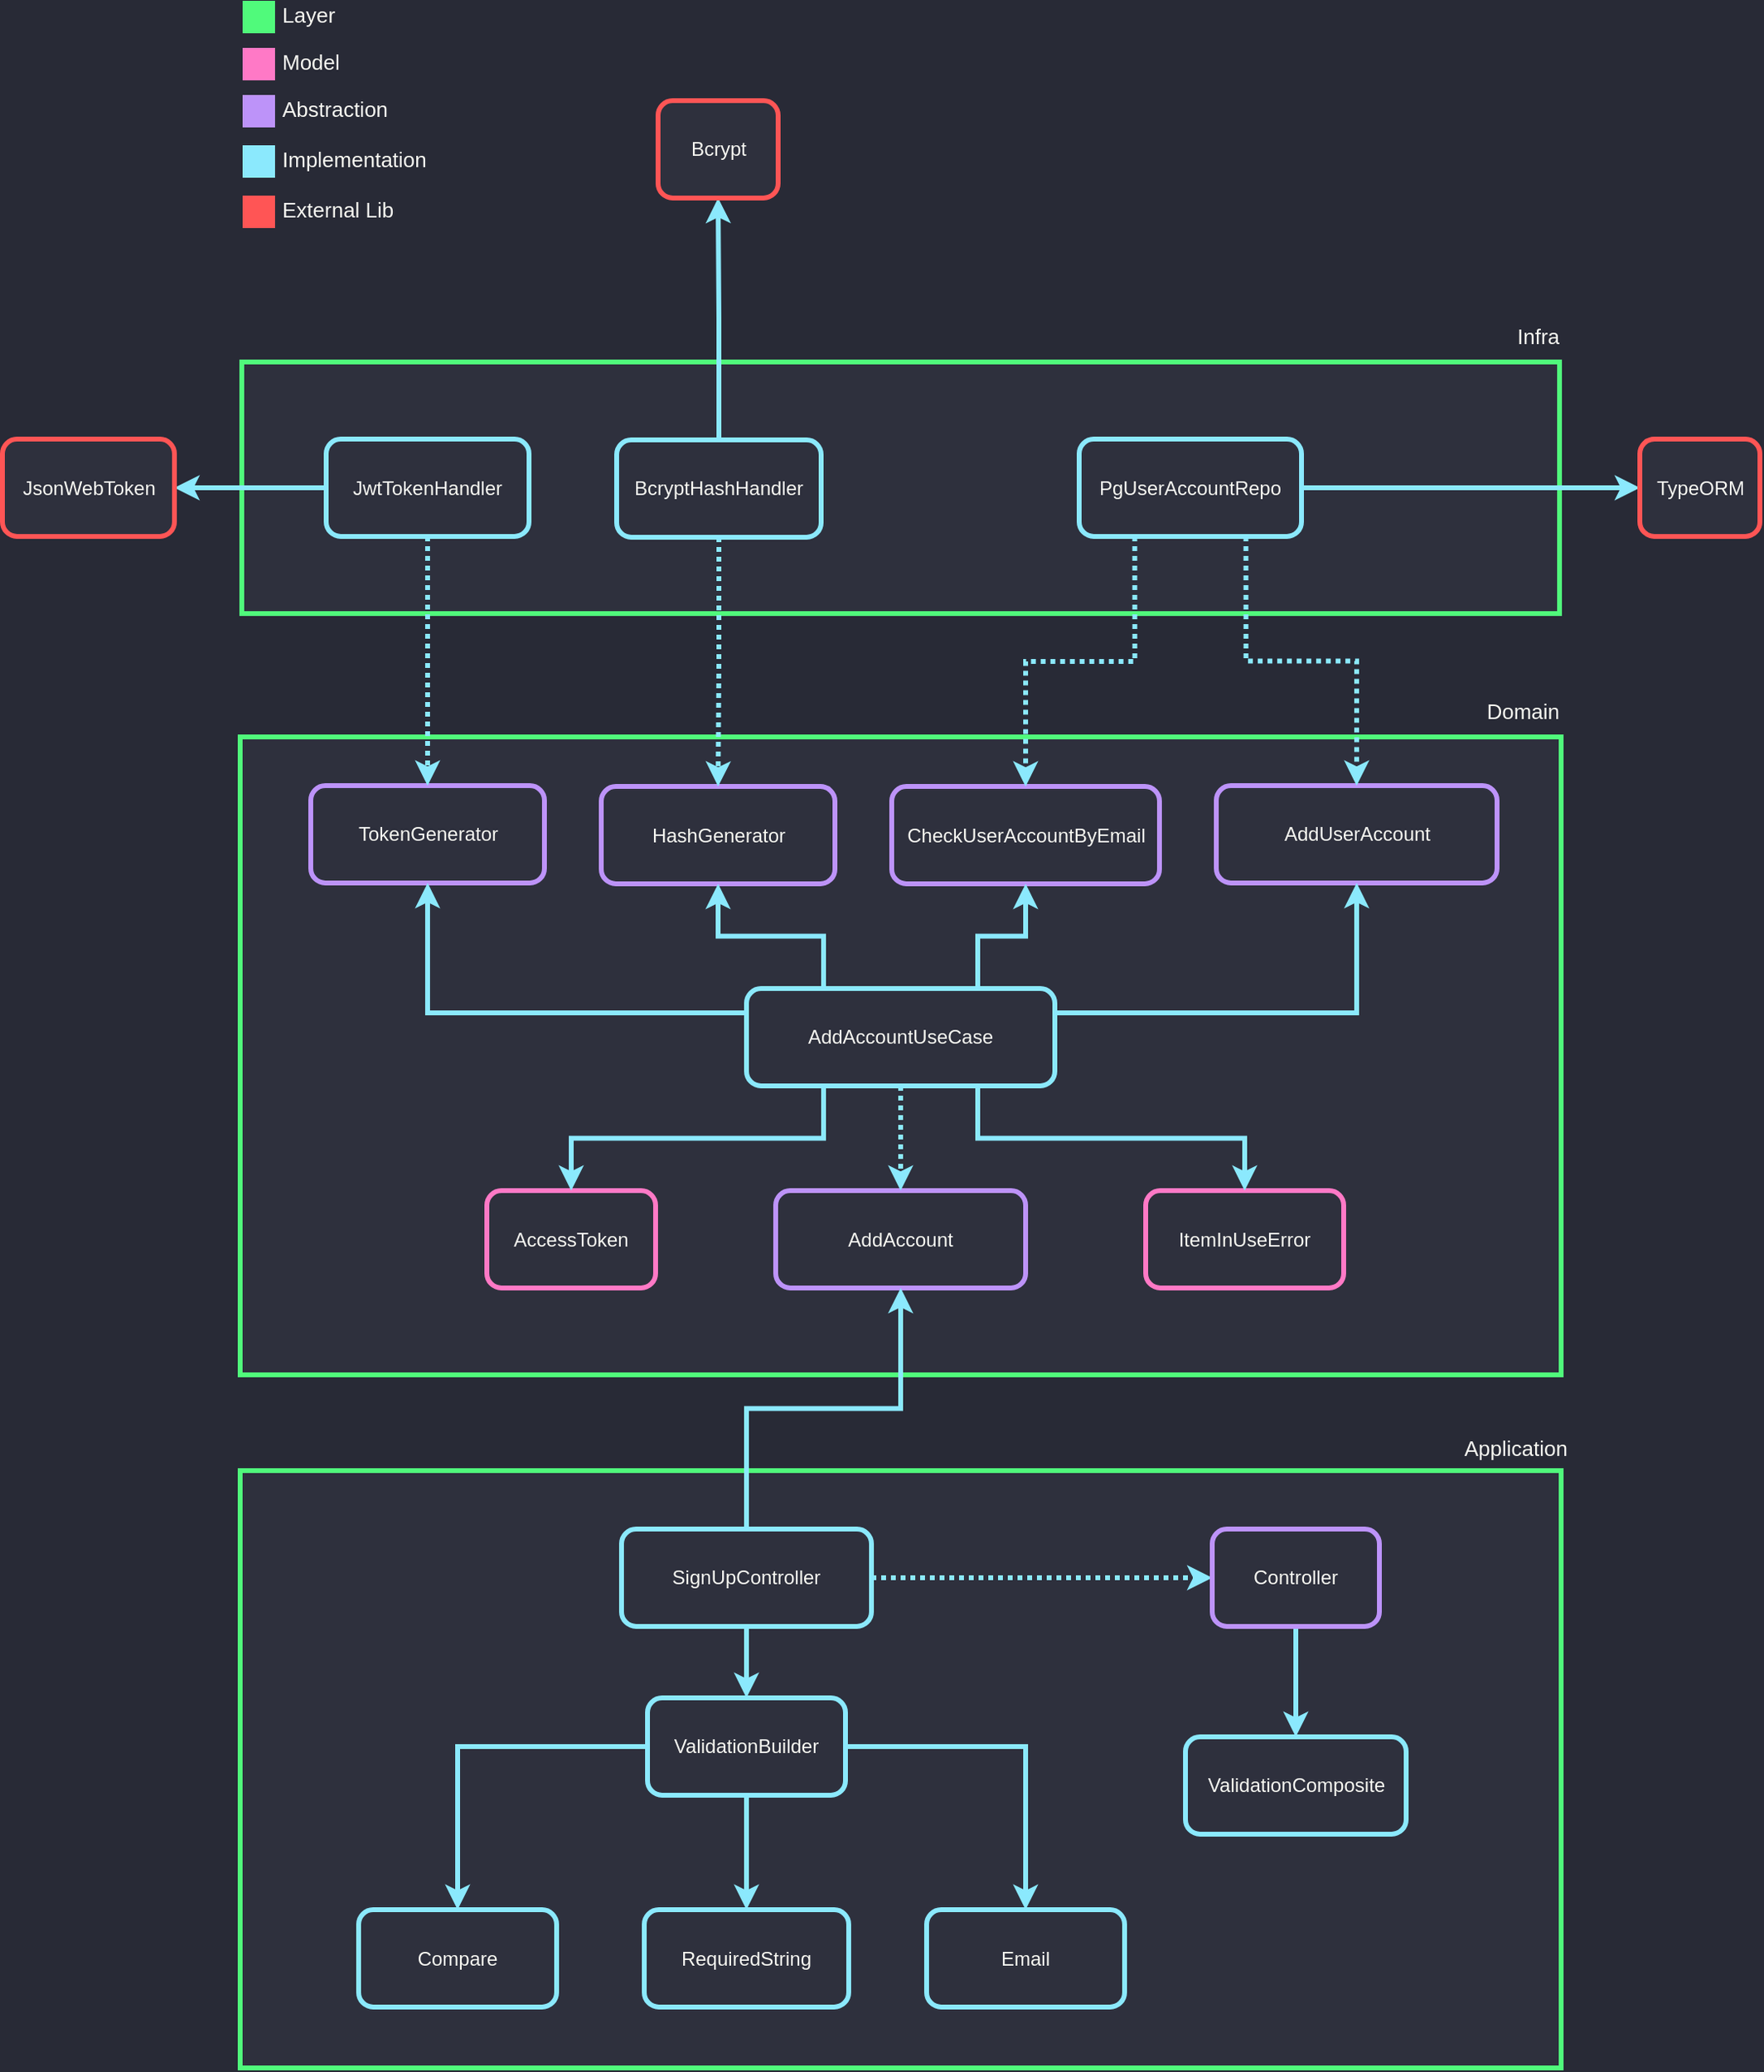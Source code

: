 <mxfile version="12.2.4" pages="1"><diagram id="oO6UN9TOWimA6WXdo8Vw" name="Page-1"><mxGraphModel dx="1884" dy="746" grid="0" gridSize="10" guides="1" tooltips="1" connect="1" arrows="1" fold="1" page="0" pageScale="1" pageWidth="850" pageHeight="1100" background="#282A36" math="0" shadow="0"><root><mxCell id="0"/><mxCell id="1" parent="0"/><mxCell id="2" value="" style="rounded=0;whiteSpace=wrap;html=1;strokeColor=#50FA7B;strokeWidth=3;fillColor=#2E303D;fontColor=#F8F8F2;" parent="1" vertex="1"><mxGeometry x="-300" y="460" width="814" height="393" as="geometry"/></mxCell><mxCell id="3" value="AddAccountUseCase" style="rounded=1;whiteSpace=wrap;html=1;strokeColor=#8BE9FD;fillColor=#2E303D;strokeWidth=3;fontColor=#F8F8F2;" parent="1" vertex="1"><mxGeometry x="12" y="615" width="190" height="60" as="geometry"/></mxCell><mxCell id="15" value="Domain" style="text;html=1;resizable=0;points=[];autosize=1;align=right;verticalAlign=bottom;spacingTop=-4;fontColor=#F8F8F2;fontSize=13;" parent="1" vertex="1"><mxGeometry x="460" y="439" width="54" height="16" as="geometry"/></mxCell><mxCell id="16" value="AddAccount" style="rounded=1;whiteSpace=wrap;html=1;strokeColor=#BD93F9;fillColor=#2E303D;strokeWidth=3;fontColor=#F8F8F2;" parent="1" vertex="1"><mxGeometry x="30" y="739.5" width="154" height="60" as="geometry"/></mxCell><mxCell id="17" value="TokenGenerator" style="rounded=1;whiteSpace=wrap;html=1;strokeColor=#BD93F9;fillColor=#2E303D;strokeWidth=3;fontColor=#F8F8F2;" parent="1" vertex="1"><mxGeometry x="-256.5" y="490" width="144" height="60" as="geometry"/></mxCell><mxCell id="18" value="CheckUserAccountByEmail" style="rounded=1;whiteSpace=wrap;html=1;strokeColor=#BD93F9;fillColor=#2E303D;strokeWidth=3;fontColor=#F8F8F2;" parent="1" vertex="1"><mxGeometry x="101.5" y="490.5" width="165" height="60" as="geometry"/></mxCell><mxCell id="22" value="AddUserAccount" style="rounded=1;whiteSpace=wrap;html=1;strokeColor=#BD93F9;fillColor=#2E303D;strokeWidth=3;fontColor=#F8F8F2;" parent="1" vertex="1"><mxGeometry x="301.5" y="490" width="173" height="60" as="geometry"/></mxCell><mxCell id="24" style="edgeStyle=orthogonalEdgeStyle;rounded=0;orthogonalLoop=1;jettySize=auto;html=1;exitX=0;exitY=0.25;exitDx=0;exitDy=0;strokeColor=#8BE9FD;strokeWidth=3;" parent="1" source="3" target="17" edge="1"><mxGeometry relative="1" as="geometry"><mxPoint x="-67.5" y="599" as="sourcePoint"/><mxPoint x="-156.5" y="550" as="targetPoint"/></mxGeometry></mxCell><mxCell id="25" style="edgeStyle=orthogonalEdgeStyle;rounded=0;orthogonalLoop=1;jettySize=auto;html=1;exitX=0.75;exitY=0;exitDx=0;exitDy=0;strokeColor=#8BE9FD;strokeWidth=3;" parent="1" source="3" target="18" edge="1"><mxGeometry relative="1" as="geometry"><mxPoint x="70" y="625" as="sourcePoint"/><mxPoint x="-146" y="560" as="targetPoint"/></mxGeometry></mxCell><mxCell id="26" style="edgeStyle=orthogonalEdgeStyle;rounded=0;orthogonalLoop=1;jettySize=auto;html=1;exitX=1;exitY=0.25;exitDx=0;exitDy=0;strokeColor=#8BE9FD;strokeWidth=3;entryX=0.5;entryY=1;entryDx=0;entryDy=0;" parent="1" source="3" target="22" edge="1"><mxGeometry relative="1" as="geometry"><mxPoint x="117" y="625" as="sourcePoint"/><mxPoint x="117" y="560.5" as="targetPoint"/><Array as="points"><mxPoint x="388" y="630"/></Array></mxGeometry></mxCell><mxCell id="28" style="edgeStyle=orthogonalEdgeStyle;rounded=0;orthogonalLoop=1;jettySize=auto;html=1;exitX=0.5;exitY=1;exitDx=0;exitDy=0;entryX=0.5;entryY=0;entryDx=0;entryDy=0;strokeWidth=3;strokeColor=#8BE9FD;dashed=1;dashPattern=1 1;" parent="1" source="3" target="16" edge="1"><mxGeometry relative="1" as="geometry"><mxPoint x="18" y="562" as="sourcePoint"/><mxPoint x="18" y="645" as="targetPoint"/></mxGeometry></mxCell><mxCell id="29" value="AccessToken" style="rounded=1;whiteSpace=wrap;html=1;strokeColor=#FF79C6;fillColor=#2E303D;strokeWidth=3;fontColor=#F8F8F2;" parent="1" vertex="1"><mxGeometry x="-148" y="739.5" width="104" height="60" as="geometry"/></mxCell><mxCell id="30" style="edgeStyle=orthogonalEdgeStyle;rounded=0;orthogonalLoop=1;jettySize=auto;html=1;exitX=0.25;exitY=1;exitDx=0;exitDy=0;entryX=0.5;entryY=0;entryDx=0;entryDy=0;strokeColor=#8BE9FD;strokeWidth=3;" parent="1" source="3" target="29" edge="1"><mxGeometry relative="1" as="geometry"><mxPoint x="27" y="656.5" as="sourcePoint"/><mxPoint x="-96" y="739.5" as="targetPoint"/></mxGeometry></mxCell><mxCell id="31" value="HashGenerator" style="rounded=1;whiteSpace=wrap;html=1;strokeColor=#BD93F9;fillColor=#2E303D;strokeWidth=3;fontColor=#F8F8F2;" parent="1" vertex="1"><mxGeometry x="-77.5" y="490.5" width="144" height="60" as="geometry"/></mxCell><mxCell id="33" style="edgeStyle=orthogonalEdgeStyle;rounded=0;orthogonalLoop=1;jettySize=auto;html=1;exitX=0.25;exitY=0;exitDx=0;exitDy=0;strokeColor=#8BE9FD;strokeWidth=3;" parent="1" source="3" target="31" edge="1"><mxGeometry relative="1" as="geometry"><mxPoint x="66.5" y="615" as="sourcePoint"/><mxPoint x="95.5" y="550.5" as="targetPoint"/></mxGeometry></mxCell><mxCell id="34" value="ItemInUseError" style="rounded=1;whiteSpace=wrap;html=1;strokeColor=#FF79C6;fillColor=#2E303D;strokeWidth=3;fontColor=#F8F8F2;" parent="1" vertex="1"><mxGeometry x="258" y="739.5" width="122" height="60" as="geometry"/></mxCell><mxCell id="36" style="edgeStyle=orthogonalEdgeStyle;rounded=0;orthogonalLoop=1;jettySize=auto;html=1;exitX=0.75;exitY=1;exitDx=0;exitDy=0;strokeColor=#8BE9FD;strokeWidth=3;entryX=0.5;entryY=0;entryDx=0;entryDy=0;" parent="1" source="3" target="34" edge="1"><mxGeometry relative="1" as="geometry"><mxPoint x="474.5" y="675" as="sourcePoint"/><mxPoint x="319" y="724" as="targetPoint"/></mxGeometry></mxCell><mxCell id="52" value="" style="rounded=0;whiteSpace=wrap;html=1;strokeColor=none;strokeWidth=3;fillColor=#FF79C6;fontSize=13;fontColor=#F8F8F2;align=right;" parent="1" vertex="1"><mxGeometry x="-298.5" y="35.5" width="20" height="20" as="geometry"/></mxCell><mxCell id="53" value="Model" style="text;html=1;resizable=0;points=[];autosize=1;align=left;verticalAlign=middle;spacingTop=-4;fontSize=13;fontColor=#F8F8F2;" parent="1" vertex="1"><mxGeometry x="-276.5" y="37.5" width="45" height="16" as="geometry"/></mxCell><mxCell id="54" value="" style="rounded=0;whiteSpace=wrap;html=1;strokeColor=none;strokeWidth=3;fillColor=#BD93F9;fontSize=13;fontColor=#F8F8F2;align=right;" parent="1" vertex="1"><mxGeometry x="-298.5" y="64.5" width="20" height="20" as="geometry"/></mxCell><mxCell id="55" value="Abstraction" style="text;html=1;resizable=0;points=[];autosize=1;align=left;verticalAlign=middle;spacingTop=-4;fontSize=13;fontColor=#F8F8F2;" parent="1" vertex="1"><mxGeometry x="-276.5" y="66.5" width="75" height="16" as="geometry"/></mxCell><mxCell id="56" value="" style="rounded=0;whiteSpace=wrap;html=1;strokeColor=none;strokeWidth=3;fillColor=#8BE9FD;fontSize=13;fontColor=#F8F8F2;align=right;" parent="1" vertex="1"><mxGeometry x="-298.5" y="95.5" width="20" height="20" as="geometry"/></mxCell><mxCell id="57" value="Implementation" style="text;html=1;resizable=0;points=[];autosize=1;align=left;verticalAlign=middle;spacingTop=-4;fontSize=13;fontColor=#F8F8F2;" parent="1" vertex="1"><mxGeometry x="-276.5" y="97.5" width="99" height="16" as="geometry"/></mxCell><mxCell id="58" value="" style="rounded=0;whiteSpace=wrap;html=1;strokeColor=none;strokeWidth=3;fillColor=#50FA7B;fontSize=13;fontColor=#F8F8F2;align=right;" parent="1" vertex="1"><mxGeometry x="-298.5" y="6.5" width="20" height="20" as="geometry"/></mxCell><mxCell id="59" value="Layer" style="text;html=1;resizable=0;points=[];autosize=1;align=left;verticalAlign=middle;spacingTop=-4;fontSize=13;fontColor=#F8F8F2;" parent="1" vertex="1"><mxGeometry x="-276.5" y="8.5" width="43" height="16" as="geometry"/></mxCell><mxCell id="60" value="" style="rounded=0;whiteSpace=wrap;html=1;strokeColor=none;strokeWidth=3;fillColor=#FF5555;fontSize=13;fontColor=#F8F8F2;align=right;" parent="1" vertex="1"><mxGeometry x="-298.5" y="126.5" width="20" height="20" as="geometry"/></mxCell><mxCell id="61" value="External Lib" style="text;html=1;resizable=0;points=[];autosize=1;align=left;verticalAlign=middle;spacingTop=-4;fontSize=13;fontColor=#F8F8F2;" parent="1" vertex="1"><mxGeometry x="-276.5" y="128.5" width="79" height="16" as="geometry"/></mxCell><mxCell id="62" value="" style="rounded=0;whiteSpace=wrap;html=1;strokeColor=#50FA7B;strokeWidth=3;fillColor=#2E303D;fontColor=#F8F8F2;" parent="1" vertex="1"><mxGeometry x="-299" y="229" width="812" height="155" as="geometry"/></mxCell><mxCell id="63" value="Infra" style="text;html=1;resizable=0;points=[];autosize=1;align=right;verticalAlign=bottom;spacingTop=-4;fontColor=#F8F8F2;fontSize=13;" parent="1" vertex="1"><mxGeometry x="478" y="207.5" width="36" height="16" as="geometry"/></mxCell><mxCell id="64" style="edgeStyle=orthogonalEdgeStyle;rounded=0;orthogonalLoop=1;jettySize=auto;html=1;exitX=0.5;exitY=0;exitDx=0;exitDy=0;entryX=0.5;entryY=1;entryDx=0;entryDy=0;strokeColor=#8BE9FD;strokeWidth=3;" parent="1" source="65" target="71" edge="1"><mxGeometry relative="1" as="geometry"><mxPoint x="-24" y="256" as="targetPoint"/></mxGeometry></mxCell><mxCell id="65" value="BcryptHashHandler" style="rounded=1;whiteSpace=wrap;html=1;strokeColor=#8BE9FD;fillColor=#2E303D;strokeWidth=3;fontColor=#F8F8F2;" parent="1" vertex="1"><mxGeometry x="-68" y="277" width="126" height="60" as="geometry"/></mxCell><mxCell id="71" value="Bcrypt" style="rounded=1;whiteSpace=wrap;html=1;strokeColor=#FF5555;fillColor=#2E303D;strokeWidth=3;fontColor=#F8F8F2;" parent="1" vertex="1"><mxGeometry x="-42.5" y="68" width="74" height="60" as="geometry"/></mxCell><mxCell id="72" style="edgeStyle=orthogonalEdgeStyle;rounded=0;orthogonalLoop=1;jettySize=auto;html=1;exitX=0;exitY=0.5;exitDx=0;exitDy=0;entryX=1;entryY=0.5;entryDx=0;entryDy=0;strokeColor=#8BE9FD;strokeWidth=3;" parent="1" source="73" target="74" edge="1"><mxGeometry relative="1" as="geometry"/></mxCell><mxCell id="73" value="JwtTokenHandler" style="rounded=1;whiteSpace=wrap;html=1;strokeColor=#8BE9FD;fillColor=#2E303D;strokeWidth=3;fontColor=#F8F8F2;" parent="1" vertex="1"><mxGeometry x="-247" y="276.5" width="125" height="60" as="geometry"/></mxCell><mxCell id="74" value="JsonWebToken" style="rounded=1;whiteSpace=wrap;html=1;strokeColor=#FF5555;fillColor=#2E303D;strokeWidth=3;fontColor=#F8F8F2;" parent="1" vertex="1"><mxGeometry x="-446.5" y="276.5" width="106" height="60" as="geometry"/></mxCell><mxCell id="75" style="edgeStyle=orthogonalEdgeStyle;rounded=0;orthogonalLoop=1;jettySize=auto;html=1;exitX=1;exitY=0.5;exitDx=0;exitDy=0;entryX=0;entryY=0.5;entryDx=0;entryDy=0;strokeColor=#8BE9FD;strokeWidth=3;" parent="1" source="76" target="77" edge="1"><mxGeometry relative="1" as="geometry"/></mxCell><mxCell id="76" value="PgUserAccountRepo" style="rounded=1;whiteSpace=wrap;html=1;strokeColor=#8BE9FD;fillColor=#2E303D;strokeWidth=3;fontColor=#F8F8F2;" parent="1" vertex="1"><mxGeometry x="217" y="276.5" width="137" height="60" as="geometry"/></mxCell><mxCell id="77" value="TypeORM" style="rounded=1;whiteSpace=wrap;html=1;strokeColor=#FF5555;fillColor=#2E303D;strokeWidth=3;fontColor=#F8F8F2;" parent="1" vertex="1"><mxGeometry x="562.5" y="276.5" width="74" height="60" as="geometry"/></mxCell><mxCell id="78" style="edgeStyle=orthogonalEdgeStyle;rounded=0;orthogonalLoop=1;jettySize=auto;html=1;exitX=0.5;exitY=1;exitDx=0;exitDy=0;entryX=0.5;entryY=0;entryDx=0;entryDy=0;dashed=1;dashPattern=1 1;strokeColor=#8BE9FD;strokeWidth=3;" parent="1" source="73" target="17" edge="1"><mxGeometry relative="1" as="geometry"><mxPoint x="-191" y="365" as="sourcePoint"/><mxPoint x="-191" y="484" as="targetPoint"/></mxGeometry></mxCell><mxCell id="79" style="edgeStyle=orthogonalEdgeStyle;rounded=0;orthogonalLoop=1;jettySize=auto;html=1;exitX=0.5;exitY=1;exitDx=0;exitDy=0;dashed=1;dashPattern=1 1;strokeColor=#8BE9FD;strokeWidth=3;entryX=0.5;entryY=0;entryDx=0;entryDy=0;" parent="1" source="65" target="31" edge="1"><mxGeometry relative="1" as="geometry"><mxPoint x="-5.5" y="365" as="sourcePoint"/><mxPoint x="65" y="424" as="targetPoint"/><Array as="points"/></mxGeometry></mxCell><mxCell id="80" style="edgeStyle=orthogonalEdgeStyle;rounded=0;orthogonalLoop=1;jettySize=auto;html=1;exitX=0.25;exitY=1;exitDx=0;exitDy=0;dashed=1;dashPattern=1 1;strokeColor=#8BE9FD;strokeWidth=3;entryX=0.5;entryY=0;entryDx=0;entryDy=0;" parent="1" source="76" target="18" edge="1"><mxGeometry relative="1" as="geometry"><mxPoint x="190" y="326" as="sourcePoint"/><mxPoint x="190" y="480" as="targetPoint"/><Array as="points"/></mxGeometry></mxCell><mxCell id="82" style="edgeStyle=orthogonalEdgeStyle;rounded=0;orthogonalLoop=1;jettySize=auto;html=1;exitX=0.75;exitY=1;exitDx=0;exitDy=0;dashed=1;dashPattern=1 1;strokeColor=#8BE9FD;strokeWidth=3;entryX=0.5;entryY=0;entryDx=0;entryDy=0;" parent="1" source="76" target="22" edge="1"><mxGeometry relative="1" as="geometry"><mxPoint x="282" y="347" as="sourcePoint"/><mxPoint x="194" y="501" as="targetPoint"/><Array as="points"/></mxGeometry></mxCell><mxCell id="83" value="" style="rounded=0;whiteSpace=wrap;html=1;strokeColor=#50FA7B;strokeWidth=3;fillColor=#2E303D;fontColor=#F8F8F2;" parent="1" vertex="1"><mxGeometry x="-300" y="912" width="814" height="368" as="geometry"/></mxCell><mxCell id="84" value="Application" style="text;html=1;resizable=0;points=[];autosize=1;align=right;verticalAlign=bottom;spacingTop=-4;fontColor=#F8F8F2;fontSize=13;" parent="1" vertex="1"><mxGeometry x="445.5" y="893" width="73" height="16" as="geometry"/></mxCell><mxCell id="85" style="edgeStyle=orthogonalEdgeStyle;rounded=0;orthogonalLoop=1;jettySize=auto;html=1;exitX=0.5;exitY=1;exitDx=0;exitDy=0;entryX=0.5;entryY=0;entryDx=0;entryDy=0;strokeColor=#8BE9FD;strokeWidth=3;" parent="1" source="87" target="90" edge="1"><mxGeometry relative="1" as="geometry"/></mxCell><mxCell id="86" style="edgeStyle=orthogonalEdgeStyle;rounded=0;orthogonalLoop=1;jettySize=auto;html=1;exitX=1;exitY=0.5;exitDx=0;exitDy=0;entryX=0;entryY=0.5;entryDx=0;entryDy=0;strokeColor=#8BE9FD;strokeWidth=3;dashed=1;dashPattern=1 1;" parent="1" source="87" target="92" edge="1"><mxGeometry relative="1" as="geometry"/></mxCell><mxCell id="87" value="SignUpController" style="rounded=1;whiteSpace=wrap;html=1;strokeColor=#8BE9FD;fillColor=#2E303D;strokeWidth=3;fontColor=#F8F8F2;" parent="1" vertex="1"><mxGeometry x="-65" y="948" width="154" height="60" as="geometry"/></mxCell><mxCell id="88" value="ValidationComposite" style="rounded=1;whiteSpace=wrap;html=1;strokeColor=#8BE9FD;fillColor=#2E303D;strokeWidth=3;fontColor=#F8F8F2;" parent="1" vertex="1"><mxGeometry x="282.5" y="1076" width="136" height="60" as="geometry"/></mxCell><mxCell id="89" style="edgeStyle=orthogonalEdgeStyle;rounded=0;orthogonalLoop=1;jettySize=auto;html=1;exitX=0.5;exitY=1;exitDx=0;exitDy=0;entryX=0.5;entryY=0;entryDx=0;entryDy=0;strokeColor=#8BE9FD;strokeWidth=3;" parent="1" source="90" target="93" edge="1"><mxGeometry relative="1" as="geometry"/></mxCell><mxCell id="90" value="ValidationBuilder" style="rounded=1;whiteSpace=wrap;html=1;strokeColor=#8BE9FD;fillColor=#2E303D;strokeWidth=3;fontColor=#F8F8F2;" parent="1" vertex="1"><mxGeometry x="-49" y="1052" width="122" height="60" as="geometry"/></mxCell><mxCell id="94" value="Email" style="rounded=1;whiteSpace=wrap;html=1;strokeColor=#8BE9FD;fillColor=#2E303D;strokeWidth=3;fontColor=#F8F8F2;" parent="1" vertex="1"><mxGeometry x="123" y="1182.5" width="122" height="60" as="geometry"/></mxCell><mxCell id="91" style="edgeStyle=orthogonalEdgeStyle;rounded=0;orthogonalLoop=1;jettySize=auto;html=1;exitX=0.5;exitY=1;exitDx=0;exitDy=0;entryX=0.5;entryY=0;entryDx=0;entryDy=0;strokeColor=#8BE9FD;strokeWidth=3;" parent="1" source="92" target="88" edge="1"><mxGeometry relative="1" as="geometry"/></mxCell><mxCell id="92" value="Controller" style="rounded=1;whiteSpace=wrap;html=1;strokeColor=#BD93F9;fillColor=#2E303D;strokeWidth=3;fontColor=#F8F8F2;" parent="1" vertex="1"><mxGeometry x="299" y="948" width="103" height="60" as="geometry"/></mxCell><mxCell id="93" value="RequiredString" style="rounded=1;whiteSpace=wrap;html=1;strokeColor=#8BE9FD;fillColor=#2E303D;strokeWidth=3;fontColor=#F8F8F2;" parent="1" vertex="1"><mxGeometry x="-51" y="1182.5" width="126" height="60" as="geometry"/></mxCell><mxCell id="96" value="Compare" style="rounded=1;whiteSpace=wrap;html=1;strokeColor=#8BE9FD;fillColor=#2E303D;strokeWidth=3;fontColor=#F8F8F2;" parent="1" vertex="1"><mxGeometry x="-227" y="1182.5" width="122" height="60" as="geometry"/></mxCell><mxCell id="97" style="edgeStyle=orthogonalEdgeStyle;rounded=0;orthogonalLoop=1;jettySize=auto;html=1;exitX=0;exitY=0.5;exitDx=0;exitDy=0;entryX=0.5;entryY=0;entryDx=0;entryDy=0;strokeColor=#8BE9FD;strokeWidth=3;" parent="1" source="90" target="96" edge="1"><mxGeometry relative="1" as="geometry"><mxPoint x="-166.5" y="1082" as="sourcePoint"/><mxPoint x="-166.5" y="1153" as="targetPoint"/></mxGeometry></mxCell><mxCell id="98" style="edgeStyle=orthogonalEdgeStyle;rounded=0;orthogonalLoop=1;jettySize=auto;html=1;exitX=1;exitY=0.5;exitDx=0;exitDy=0;entryX=0.5;entryY=0;entryDx=0;entryDy=0;strokeColor=#8BE9FD;strokeWidth=3;" parent="1" source="90" target="94" edge="1"><mxGeometry relative="1" as="geometry"><mxPoint x="32" y="1132" as="sourcePoint"/><mxPoint x="32" y="1203" as="targetPoint"/><Array as="points"><mxPoint x="184" y="1082"/></Array></mxGeometry></mxCell><mxCell id="99" style="edgeStyle=orthogonalEdgeStyle;rounded=0;orthogonalLoop=1;jettySize=auto;html=1;exitX=0.5;exitY=0;exitDx=0;exitDy=0;entryX=0.5;entryY=1;entryDx=0;entryDy=0;strokeColor=#8BE9FD;strokeWidth=3;" parent="1" source="87" target="16" edge="1"><mxGeometry relative="1" as="geometry"><mxPoint x="22" y="1122" as="sourcePoint"/><mxPoint x="22" y="1193" as="targetPoint"/></mxGeometry></mxCell></root></mxGraphModel></diagram></mxfile>
